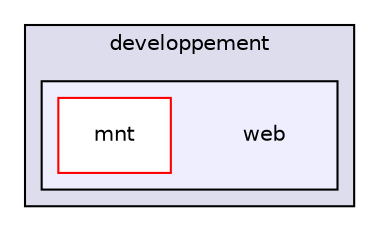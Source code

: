 digraph G {
  compound=true
  node [ fontsize=10, fontname="Helvetica"];
  edge [ labelfontsize=9, labelfontname="Helvetica"];
  subgraph clusterdir_faa3a08d7f4f3d85d0971952fe62cffd {
    graph [ bgcolor="#ddddee", pencolor="black", label="developpement" fontname="Helvetica", fontsize=10, URL="dir_faa3a08d7f4f3d85d0971952fe62cffd.html"]
  subgraph clusterdir_a72f5f7defb30c0ab9cf2249d0076c83 {
    graph [ bgcolor="#eeeeff", pencolor="black", label="" URL="dir_a72f5f7defb30c0ab9cf2249d0076c83.html"];
    dir_a72f5f7defb30c0ab9cf2249d0076c83 [shape=plaintext label="web"];
    dir_9094f315af6244492ab0263b44a3fd71 [shape=box label="mnt" color="red" fillcolor="white" style="filled" URL="dir_9094f315af6244492ab0263b44a3fd71.html"];
  }
  }
}
